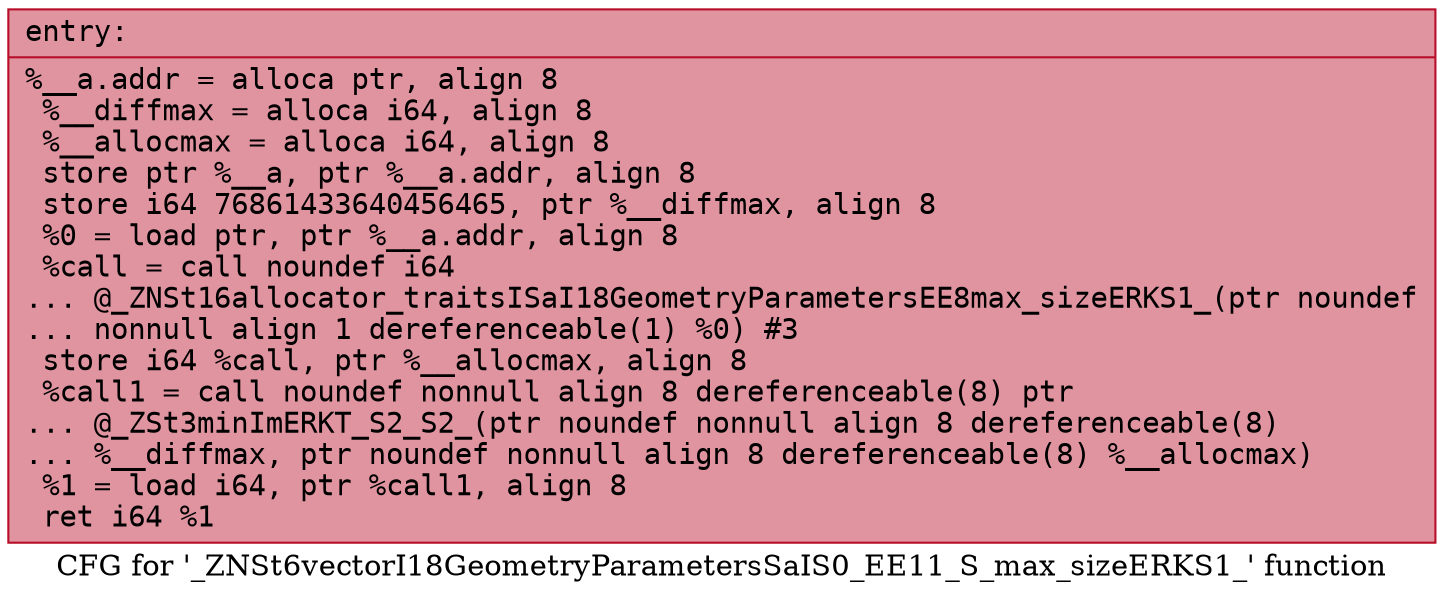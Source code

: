digraph "CFG for '_ZNSt6vectorI18GeometryParametersSaIS0_EE11_S_max_sizeERKS1_' function" {
	label="CFG for '_ZNSt6vectorI18GeometryParametersSaIS0_EE11_S_max_sizeERKS1_' function";

	Node0x562c4e5c6550 [shape=record,color="#b70d28ff", style=filled, fillcolor="#b70d2870" fontname="Courier",label="{entry:\l|  %__a.addr = alloca ptr, align 8\l  %__diffmax = alloca i64, align 8\l  %__allocmax = alloca i64, align 8\l  store ptr %__a, ptr %__a.addr, align 8\l  store i64 76861433640456465, ptr %__diffmax, align 8\l  %0 = load ptr, ptr %__a.addr, align 8\l  %call = call noundef i64\l... @_ZNSt16allocator_traitsISaI18GeometryParametersEE8max_sizeERKS1_(ptr noundef\l... nonnull align 1 dereferenceable(1) %0) #3\l  store i64 %call, ptr %__allocmax, align 8\l  %call1 = call noundef nonnull align 8 dereferenceable(8) ptr\l... @_ZSt3minImERKT_S2_S2_(ptr noundef nonnull align 8 dereferenceable(8)\l... %__diffmax, ptr noundef nonnull align 8 dereferenceable(8) %__allocmax)\l  %1 = load i64, ptr %call1, align 8\l  ret i64 %1\l}"];
}
